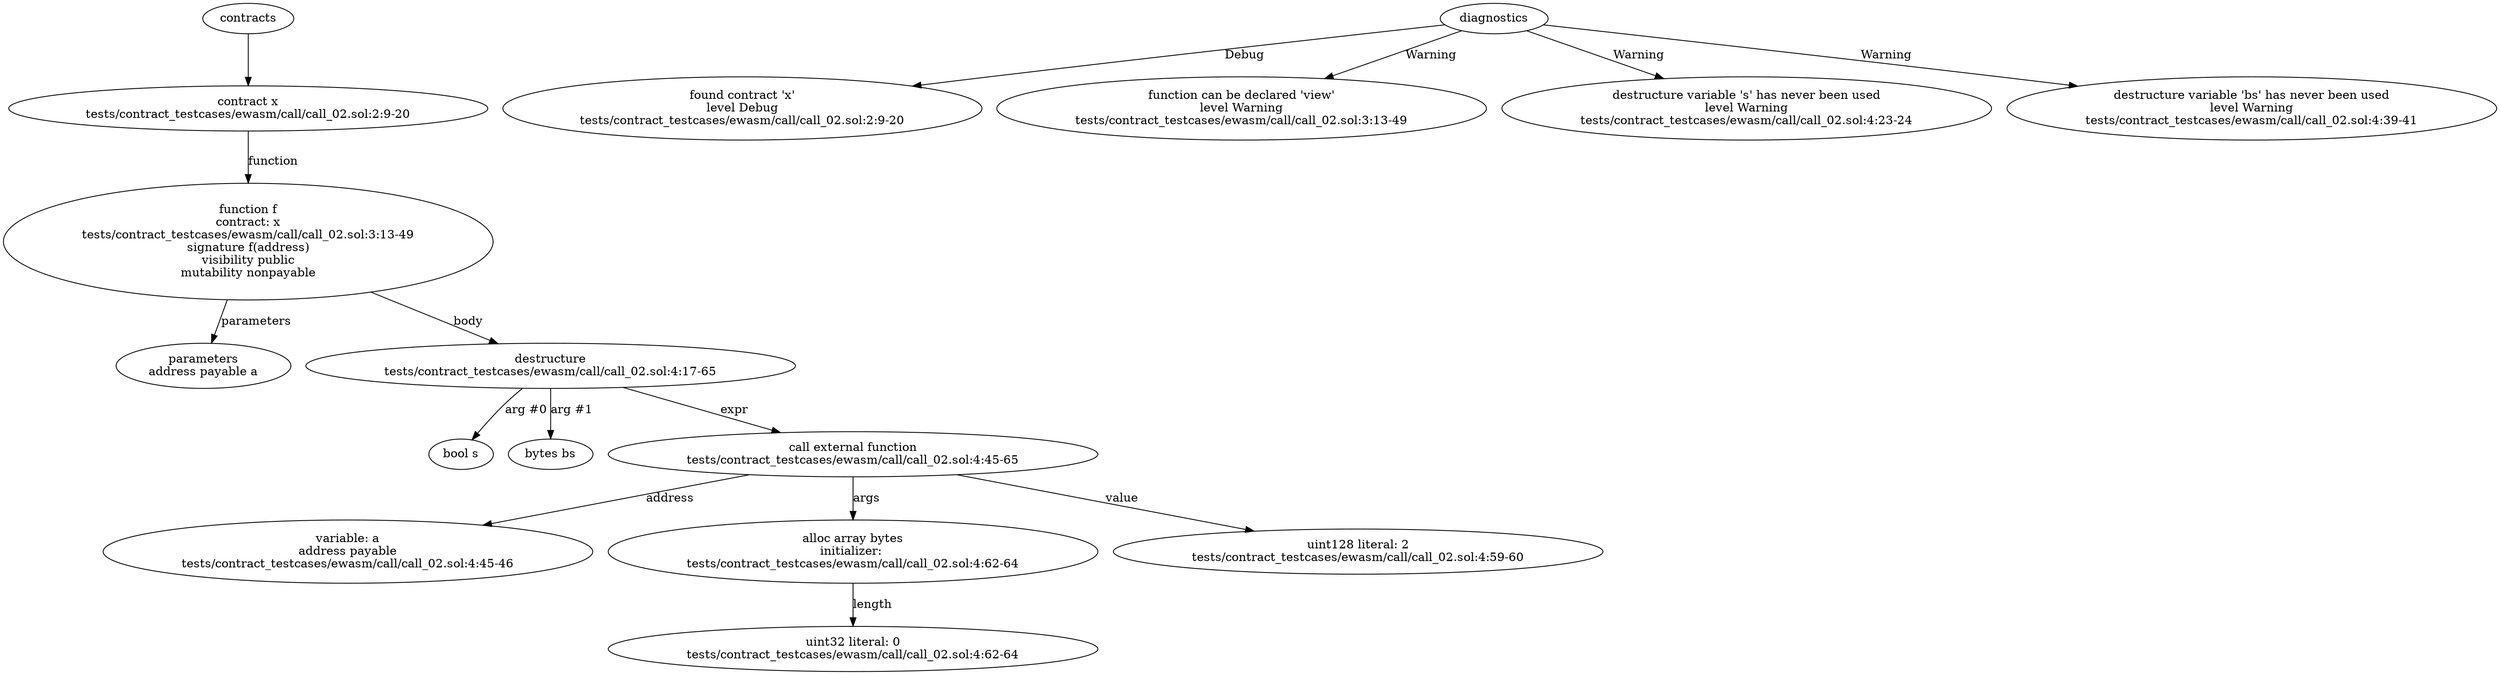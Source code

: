strict digraph "tests/contract_testcases/ewasm/call/call_02.sol" {
	contract [label="contract x\ntests/contract_testcases/ewasm/call/call_02.sol:2:9-20"]
	f [label="function f\ncontract: x\ntests/contract_testcases/ewasm/call/call_02.sol:3:13-49\nsignature f(address)\nvisibility public\nmutability nonpayable"]
	parameters [label="parameters\naddress payable a"]
	destructure [label="destructure\ntests/contract_testcases/ewasm/call/call_02.sol:4:17-65"]
	param [label="bool s"]
	param_6 [label="bytes bs"]
	call_external_function [label="call external function\ntests/contract_testcases/ewasm/call/call_02.sol:4:45-65"]
	variable [label="variable: a\naddress payable\ntests/contract_testcases/ewasm/call/call_02.sol:4:45-46"]
	alloc_array [label="alloc array bytes\ninitializer: \ntests/contract_testcases/ewasm/call/call_02.sol:4:62-64"]
	number_literal [label="uint32 literal: 0\ntests/contract_testcases/ewasm/call/call_02.sol:4:62-64"]
	number_literal_11 [label="uint128 literal: 2\ntests/contract_testcases/ewasm/call/call_02.sol:4:59-60"]
	diagnostic [label="found contract 'x'\nlevel Debug\ntests/contract_testcases/ewasm/call/call_02.sol:2:9-20"]
	diagnostic_14 [label="function can be declared 'view'\nlevel Warning\ntests/contract_testcases/ewasm/call/call_02.sol:3:13-49"]
	diagnostic_15 [label="destructure variable 's' has never been used\nlevel Warning\ntests/contract_testcases/ewasm/call/call_02.sol:4:23-24"]
	diagnostic_16 [label="destructure variable 'bs' has never been used\nlevel Warning\ntests/contract_testcases/ewasm/call/call_02.sol:4:39-41"]
	contracts -> contract
	contract -> f [label="function"]
	f -> parameters [label="parameters"]
	f -> destructure [label="body"]
	destructure -> param [label="arg #0"]
	destructure -> param_6 [label="arg #1"]
	destructure -> call_external_function [label="expr"]
	call_external_function -> variable [label="address"]
	call_external_function -> alloc_array [label="args"]
	alloc_array -> number_literal [label="length"]
	call_external_function -> number_literal_11 [label="value"]
	diagnostics -> diagnostic [label="Debug"]
	diagnostics -> diagnostic_14 [label="Warning"]
	diagnostics -> diagnostic_15 [label="Warning"]
	diagnostics -> diagnostic_16 [label="Warning"]
}
